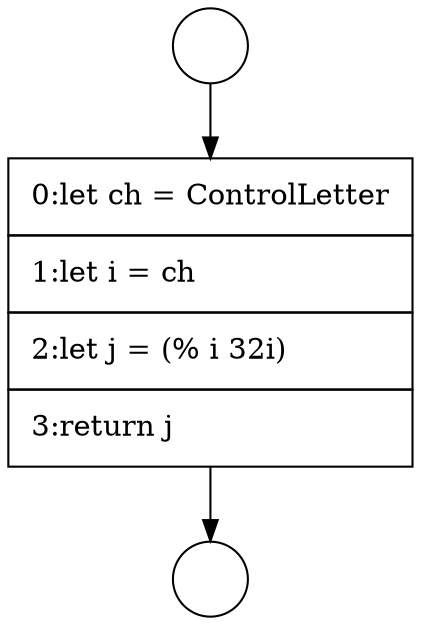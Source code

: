 digraph {
  node12432 [shape=circle label=" " color="black" fillcolor="white" style=filled]
  node12434 [shape=none, margin=0, label=<<font color="black">
    <table border="0" cellborder="1" cellspacing="0" cellpadding="10">
      <tr><td align="left">0:let ch = ControlLetter</td></tr>
      <tr><td align="left">1:let i = ch</td></tr>
      <tr><td align="left">2:let j = (% i 32i)</td></tr>
      <tr><td align="left">3:return j</td></tr>
    </table>
  </font>> color="black" fillcolor="white" style=filled]
  node12433 [shape=circle label=" " color="black" fillcolor="white" style=filled]
  node12432 -> node12434 [ color="black"]
  node12434 -> node12433 [ color="black"]
}
